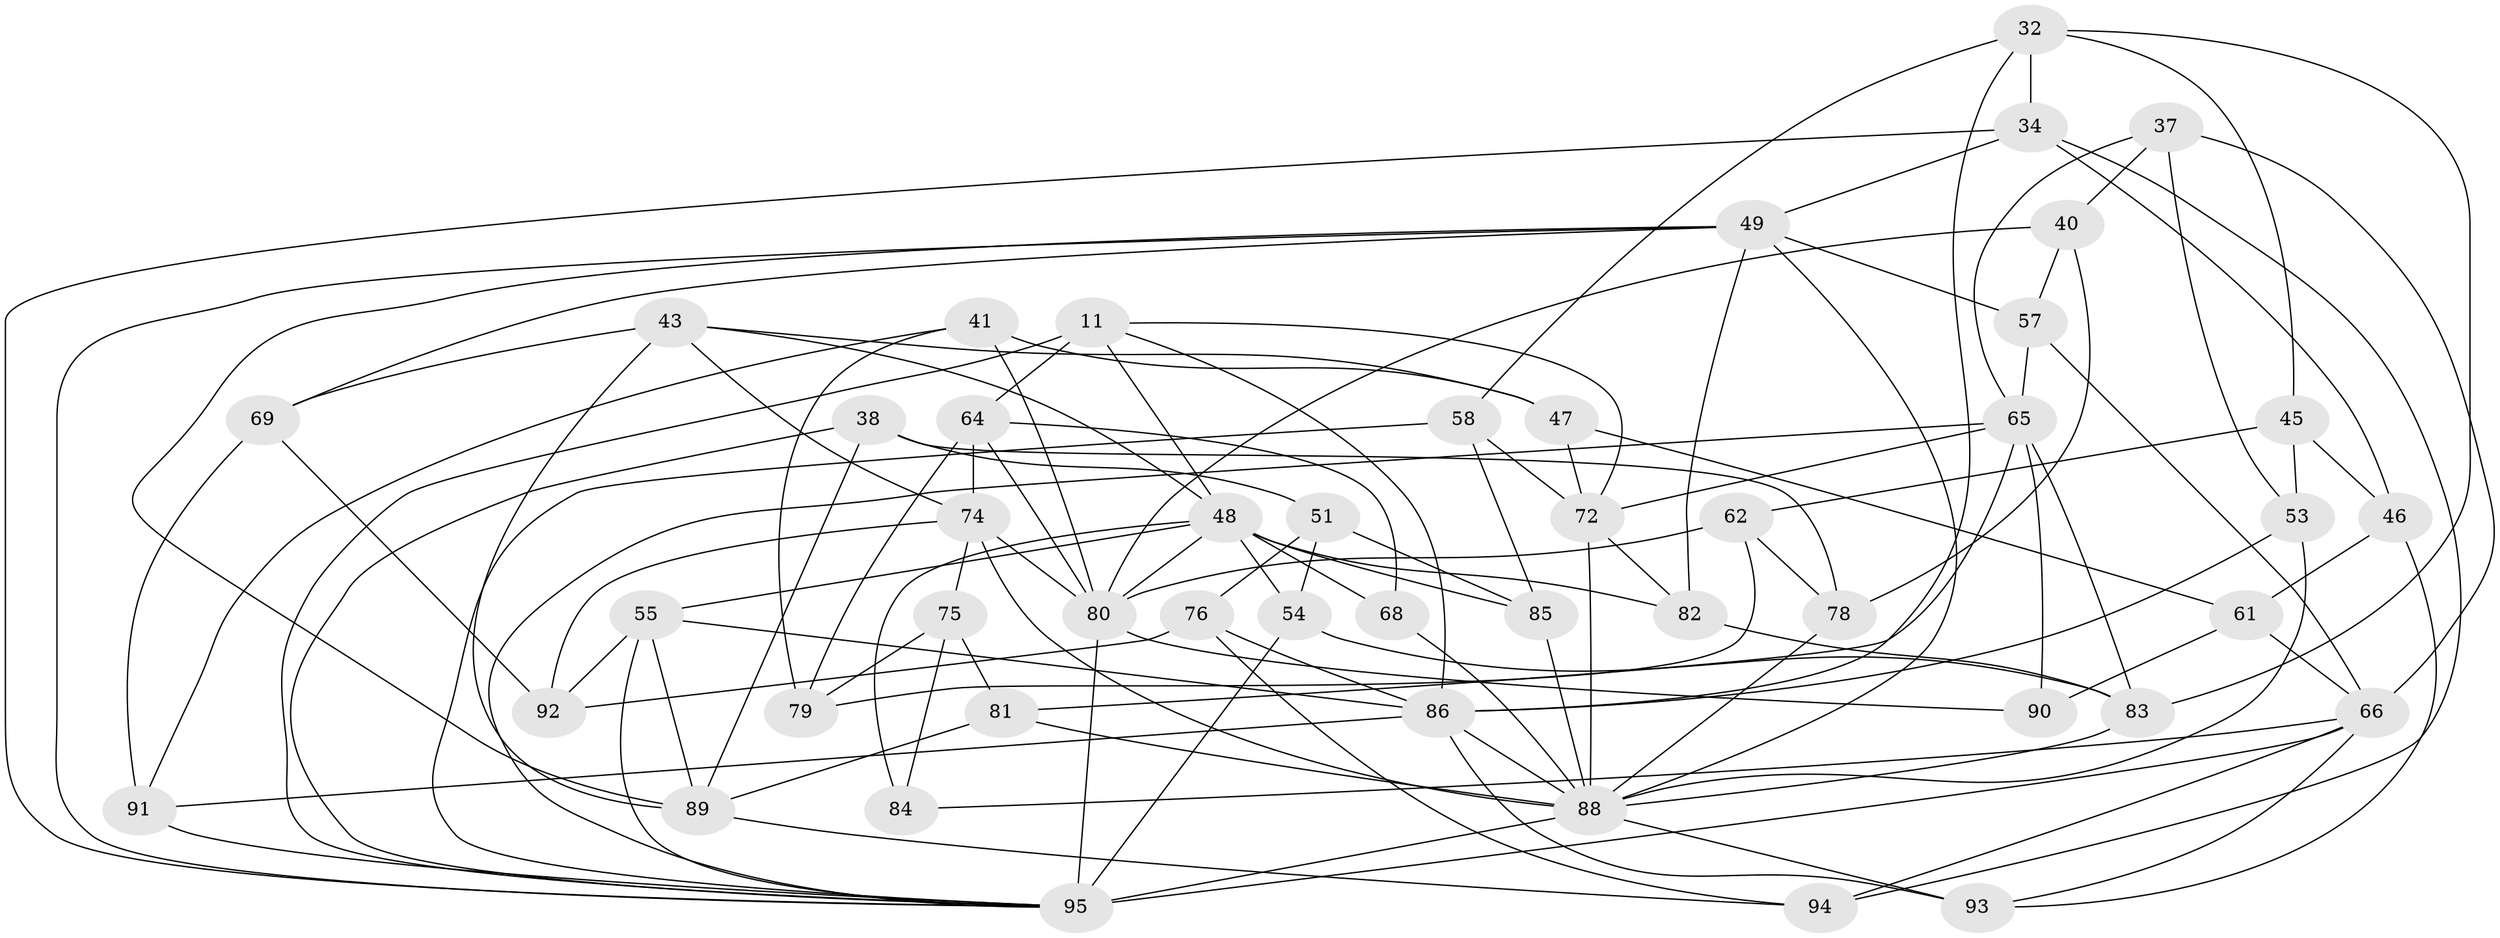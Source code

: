 // original degree distribution, {4: 1.0}
// Generated by graph-tools (version 1.1) at 2025/59/03/09/25 04:59:25]
// undirected, 47 vertices, 118 edges
graph export_dot {
graph [start="1"]
  node [color=gray90,style=filled];
  11 [super="+10"];
  32 [super="+9"];
  34 [super="+15"];
  37;
  38;
  40;
  41;
  43 [super="+39"];
  45;
  46;
  47;
  48 [super="+27+24"];
  49 [super="+13+35"];
  51;
  53;
  54;
  55 [super="+29"];
  57 [super="+25"];
  58;
  61;
  62;
  64 [super="+28"];
  65 [super="+17"];
  66 [super="+42+8"];
  68;
  69;
  72 [super="+18+60"];
  74 [super="+63+36"];
  75;
  76;
  78;
  79;
  80 [super="+2+21+23+73"];
  81;
  82;
  83 [super="+67"];
  84;
  85;
  86 [super="+59"];
  88 [super="+30+52+70"];
  89 [super="+14+22"];
  90 [super="+56"];
  91;
  92;
  93;
  94;
  95 [super="+77+87"];
  11 -- 64 [weight=2];
  11 -- 72;
  11 -- 95;
  11 -- 48;
  11 -- 86;
  32 -- 86;
  32 -- 34 [weight=2];
  32 -- 58;
  32 -- 45;
  32 -- 83;
  34 -- 94;
  34 -- 46;
  34 -- 49;
  34 -- 95;
  37 -- 53;
  37 -- 40;
  37 -- 66;
  37 -- 65;
  38 -- 89;
  38 -- 51;
  38 -- 78;
  38 -- 95;
  40 -- 78;
  40 -- 80;
  40 -- 57;
  41 -- 91;
  41 -- 79;
  41 -- 47;
  41 -- 80;
  43 -- 47;
  43 -- 89 [weight=2];
  43 -- 69;
  43 -- 48;
  43 -- 74;
  45 -- 46;
  45 -- 62;
  45 -- 53;
  46 -- 93;
  46 -- 61;
  47 -- 61;
  47 -- 72;
  48 -- 84 [weight=2];
  48 -- 80 [weight=2];
  48 -- 82;
  48 -- 68 [weight=2];
  48 -- 55;
  48 -- 85;
  48 -- 54;
  49 -- 69;
  49 -- 57 [weight=2];
  49 -- 82;
  49 -- 89;
  49 -- 95;
  49 -- 88;
  51 -- 54;
  51 -- 76;
  51 -- 85;
  53 -- 86;
  53 -- 88;
  54 -- 83;
  54 -- 95;
  55 -- 89 [weight=2];
  55 -- 92;
  55 -- 95;
  55 -- 86;
  57 -- 65 [weight=2];
  57 -- 66;
  58 -- 85;
  58 -- 72;
  58 -- 95;
  61 -- 90;
  61 -- 66;
  62 -- 79;
  62 -- 78;
  62 -- 80;
  64 -- 74;
  64 -- 68;
  64 -- 79;
  64 -- 80;
  65 -- 90 [weight=2];
  65 -- 81;
  65 -- 83;
  65 -- 72 [weight=2];
  65 -- 95;
  66 -- 93;
  66 -- 95 [weight=2];
  66 -- 84;
  66 -- 94;
  68 -- 88;
  69 -- 91;
  69 -- 92;
  72 -- 88 [weight=2];
  72 -- 82;
  74 -- 88 [weight=2];
  74 -- 80 [weight=2];
  74 -- 75;
  74 -- 92;
  75 -- 84;
  75 -- 79;
  75 -- 81;
  76 -- 92;
  76 -- 94;
  76 -- 86;
  78 -- 88;
  80 -- 95 [weight=5];
  80 -- 90 [weight=3];
  81 -- 89;
  81 -- 88;
  82 -- 83;
  83 -- 88 [weight=2];
  85 -- 88;
  86 -- 93;
  86 -- 88;
  86 -- 91;
  88 -- 93;
  88 -- 95 [weight=2];
  89 -- 94;
  91 -- 95;
}
